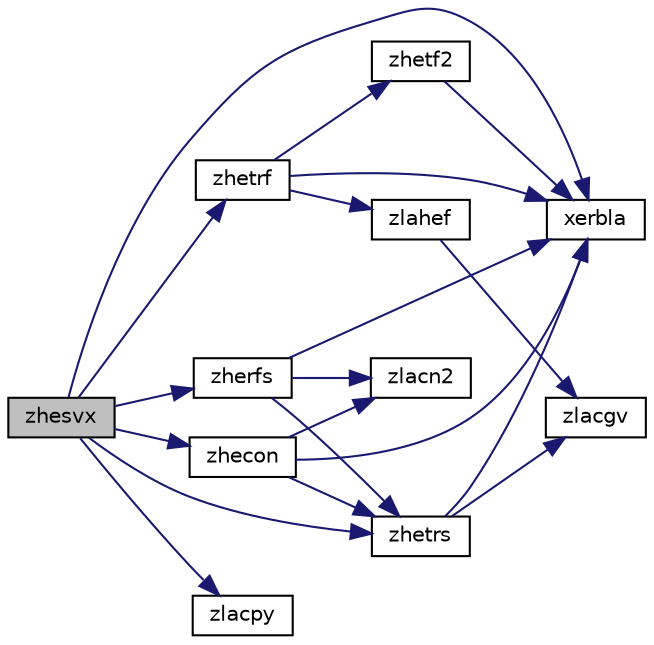digraph "zhesvx"
{
 // LATEX_PDF_SIZE
  edge [fontname="Helvetica",fontsize="10",labelfontname="Helvetica",labelfontsize="10"];
  node [fontname="Helvetica",fontsize="10",shape=record];
  rankdir="LR";
  Node1 [label="zhesvx",height=0.2,width=0.4,color="black", fillcolor="grey75", style="filled", fontcolor="black",tooltip="ZHESVX computes the solution to system of linear equations A * X = B for HE matrices"];
  Node1 -> Node2 [color="midnightblue",fontsize="10",style="solid",fontname="Helvetica"];
  Node2 [label="xerbla",height=0.2,width=0.4,color="black", fillcolor="white", style="filled",URL="$xerbla_8f.html#a377ee61015baf8dea7770b3a404b1c07",tooltip="XERBLA"];
  Node1 -> Node3 [color="midnightblue",fontsize="10",style="solid",fontname="Helvetica"];
  Node3 [label="zhecon",height=0.2,width=0.4,color="black", fillcolor="white", style="filled",URL="$zhecon_8f.html#a584b985d2cb3dafedf2fbb0fb99f3910",tooltip="ZHECON"];
  Node3 -> Node2 [color="midnightblue",fontsize="10",style="solid",fontname="Helvetica"];
  Node3 -> Node4 [color="midnightblue",fontsize="10",style="solid",fontname="Helvetica"];
  Node4 [label="zhetrs",height=0.2,width=0.4,color="black", fillcolor="white", style="filled",URL="$zhetrs_8f.html#acf697e3bb72c5fd88cd90972999401dd",tooltip="ZHETRS"];
  Node4 -> Node2 [color="midnightblue",fontsize="10",style="solid",fontname="Helvetica"];
  Node4 -> Node5 [color="midnightblue",fontsize="10",style="solid",fontname="Helvetica"];
  Node5 [label="zlacgv",height=0.2,width=0.4,color="black", fillcolor="white", style="filled",URL="$zlacgv_8f.html#ad2595ab7c6b89e1ff2e9d05542431719",tooltip="ZLACGV conjugates a complex vector."];
  Node3 -> Node6 [color="midnightblue",fontsize="10",style="solid",fontname="Helvetica"];
  Node6 [label="zlacn2",height=0.2,width=0.4,color="black", fillcolor="white", style="filled",URL="$zlacn2_8f.html#a0fbe7a858e42dcf07db12aa892a9e513",tooltip="ZLACN2 estimates the 1-norm of a square matrix, using reverse communication for evaluating matrix-vec..."];
  Node1 -> Node7 [color="midnightblue",fontsize="10",style="solid",fontname="Helvetica"];
  Node7 [label="zherfs",height=0.2,width=0.4,color="black", fillcolor="white", style="filled",URL="$zherfs_8f.html#a210ea4e6ec9653bafda9ffa442e2b01f",tooltip="ZHERFS"];
  Node7 -> Node2 [color="midnightblue",fontsize="10",style="solid",fontname="Helvetica"];
  Node7 -> Node4 [color="midnightblue",fontsize="10",style="solid",fontname="Helvetica"];
  Node7 -> Node6 [color="midnightblue",fontsize="10",style="solid",fontname="Helvetica"];
  Node1 -> Node8 [color="midnightblue",fontsize="10",style="solid",fontname="Helvetica"];
  Node8 [label="zhetrf",height=0.2,width=0.4,color="black", fillcolor="white", style="filled",URL="$zhetrf_8f.html#adc84a5c9818ee12ea19944623131bd52",tooltip="ZHETRF"];
  Node8 -> Node2 [color="midnightblue",fontsize="10",style="solid",fontname="Helvetica"];
  Node8 -> Node9 [color="midnightblue",fontsize="10",style="solid",fontname="Helvetica"];
  Node9 [label="zhetf2",height=0.2,width=0.4,color="black", fillcolor="white", style="filled",URL="$zhetf2_8f.html#a40a7b760050b65451b24ab9176e93192",tooltip="ZHETF2 computes the factorization of a complex Hermitian matrix, using the diagonal pivoting method (..."];
  Node9 -> Node2 [color="midnightblue",fontsize="10",style="solid",fontname="Helvetica"];
  Node8 -> Node10 [color="midnightblue",fontsize="10",style="solid",fontname="Helvetica"];
  Node10 [label="zlahef",height=0.2,width=0.4,color="black", fillcolor="white", style="filled",URL="$zlahef_8f.html#ad3e70471109e6811c241e34dc5a5a059",tooltip="ZLAHEF computes a partial factorization of a complex Hermitian indefinite matrix using the Bunch-Kauf..."];
  Node10 -> Node5 [color="midnightblue",fontsize="10",style="solid",fontname="Helvetica"];
  Node1 -> Node4 [color="midnightblue",fontsize="10",style="solid",fontname="Helvetica"];
  Node1 -> Node11 [color="midnightblue",fontsize="10",style="solid",fontname="Helvetica"];
  Node11 [label="zlacpy",height=0.2,width=0.4,color="black", fillcolor="white", style="filled",URL="$zlacpy_8f.html#a519ff79bf915433651747242f22078fb",tooltip="ZLACPY copies all or part of one two-dimensional array to another."];
}

